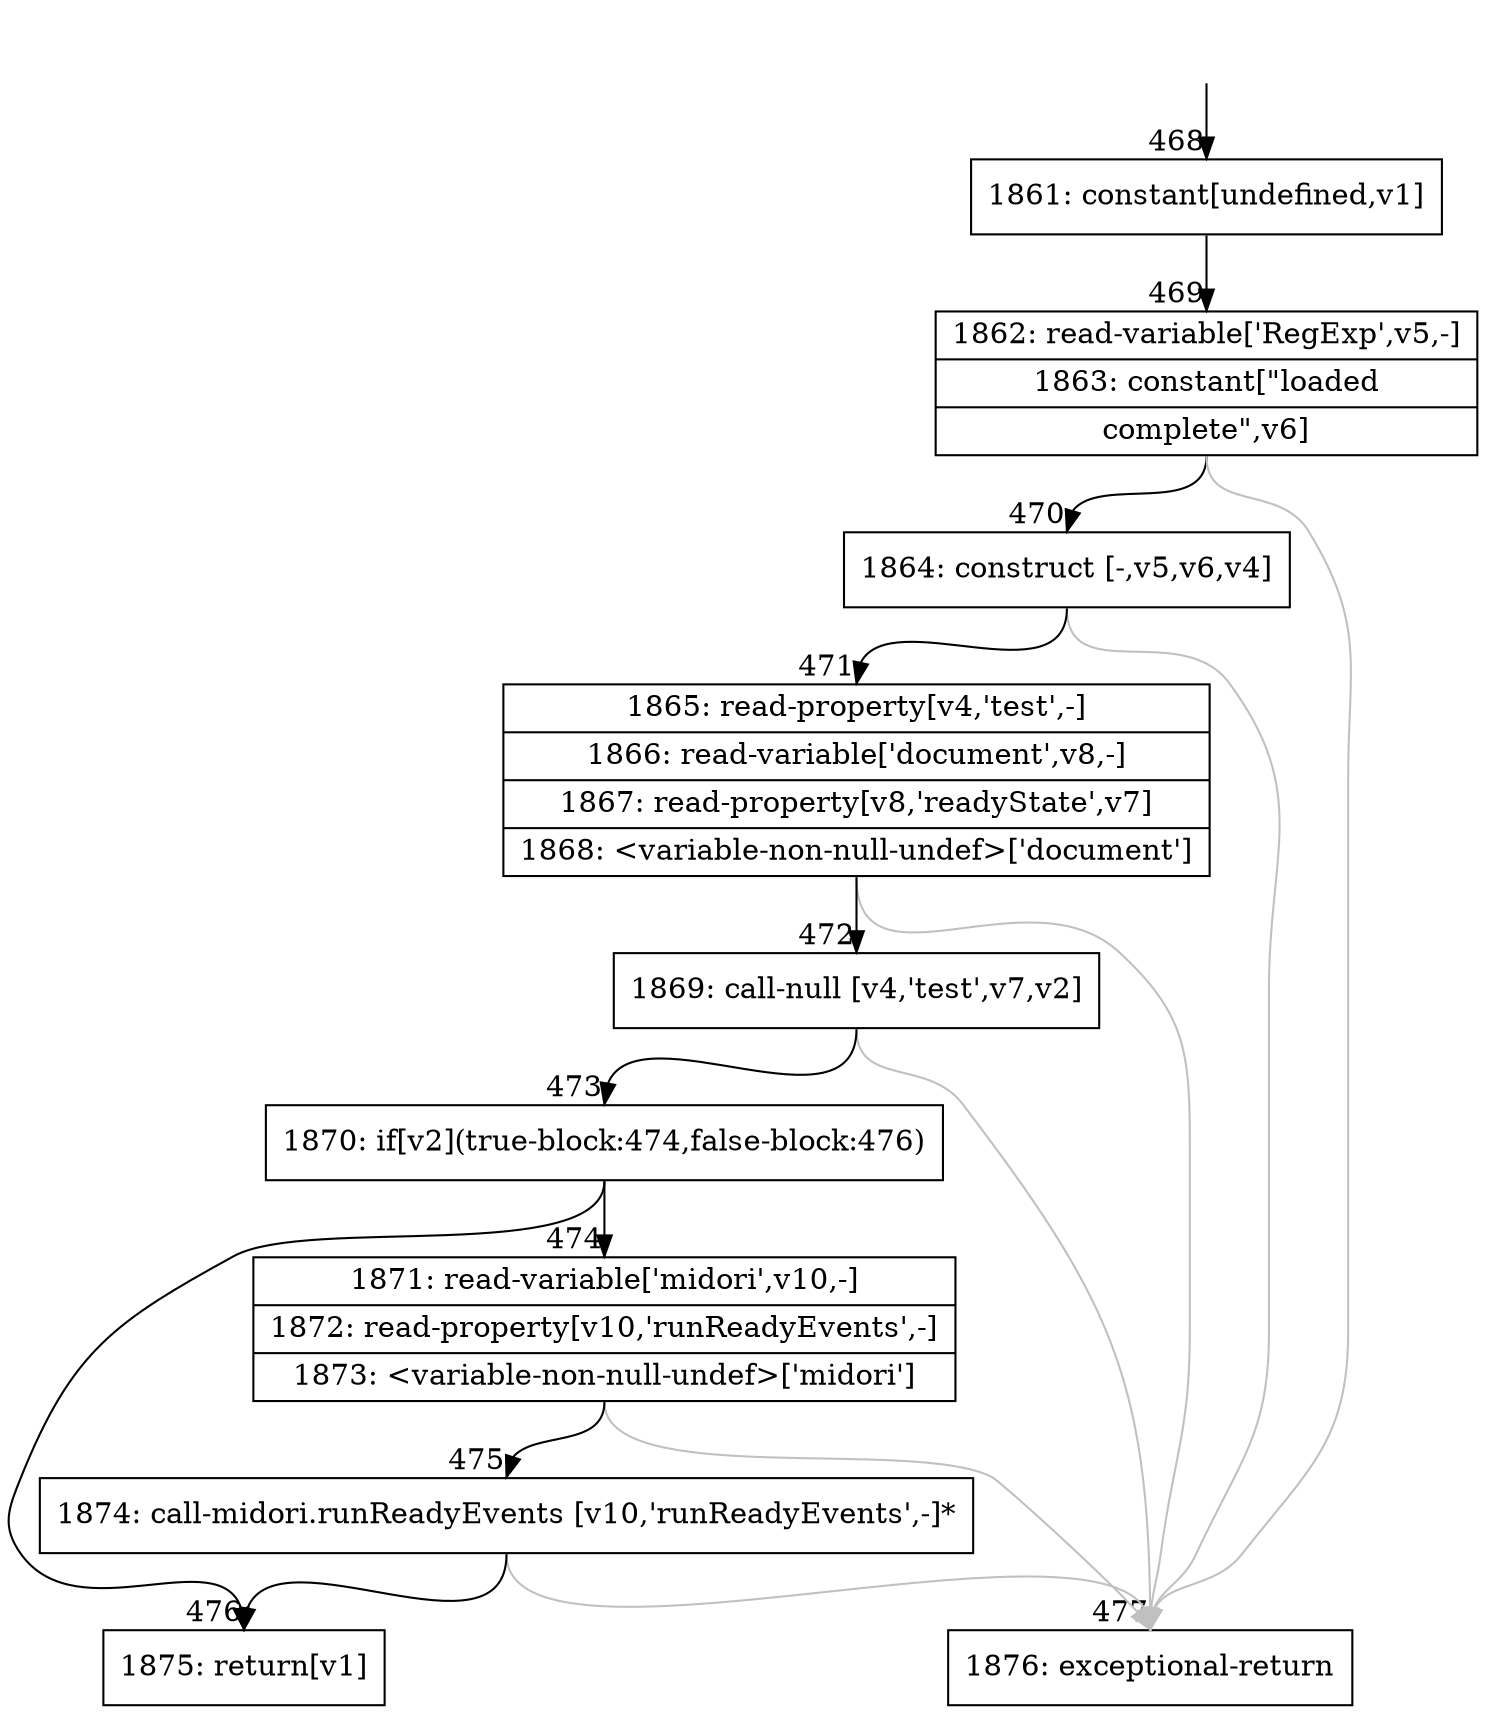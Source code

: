 digraph {
rankdir="TD"
BB_entry16[shape=none,label=""];
BB_entry16 -> BB468 [tailport=s, headport=n, headlabel="    468"]
BB468 [shape=record label="{1861: constant[undefined,v1]}" ] 
BB468 -> BB469 [tailport=s, headport=n, headlabel="      469"]
BB469 [shape=record label="{1862: read-variable['RegExp',v5,-]|1863: constant[\"loaded|complete\",v6]}" ] 
BB469 -> BB470 [tailport=s, headport=n, headlabel="      470"]
BB469 -> BB477 [tailport=s, headport=n, color=gray, headlabel="      477"]
BB470 [shape=record label="{1864: construct [-,v5,v6,v4]}" ] 
BB470 -> BB471 [tailport=s, headport=n, headlabel="      471"]
BB470 -> BB477 [tailport=s, headport=n, color=gray]
BB471 [shape=record label="{1865: read-property[v4,'test',-]|1866: read-variable['document',v8,-]|1867: read-property[v8,'readyState',v7]|1868: \<variable-non-null-undef\>['document']}" ] 
BB471 -> BB472 [tailport=s, headport=n, headlabel="      472"]
BB471 -> BB477 [tailport=s, headport=n, color=gray]
BB472 [shape=record label="{1869: call-null [v4,'test',v7,v2]}" ] 
BB472 -> BB473 [tailport=s, headport=n, headlabel="      473"]
BB472 -> BB477 [tailport=s, headport=n, color=gray]
BB473 [shape=record label="{1870: if[v2](true-block:474,false-block:476)}" ] 
BB473 -> BB474 [tailport=s, headport=n, headlabel="      474"]
BB473 -> BB476 [tailport=s, headport=n, headlabel="      476"]
BB474 [shape=record label="{1871: read-variable['midori',v10,-]|1872: read-property[v10,'runReadyEvents',-]|1873: \<variable-non-null-undef\>['midori']}" ] 
BB474 -> BB475 [tailport=s, headport=n, headlabel="      475"]
BB474 -> BB477 [tailport=s, headport=n, color=gray]
BB475 [shape=record label="{1874: call-midori.runReadyEvents [v10,'runReadyEvents',-]*}" ] 
BB475 -> BB476 [tailport=s, headport=n]
BB475 -> BB477 [tailport=s, headport=n, color=gray]
BB476 [shape=record label="{1875: return[v1]}" ] 
BB477 [shape=record label="{1876: exceptional-return}" ] 
//#$~ 341
}
